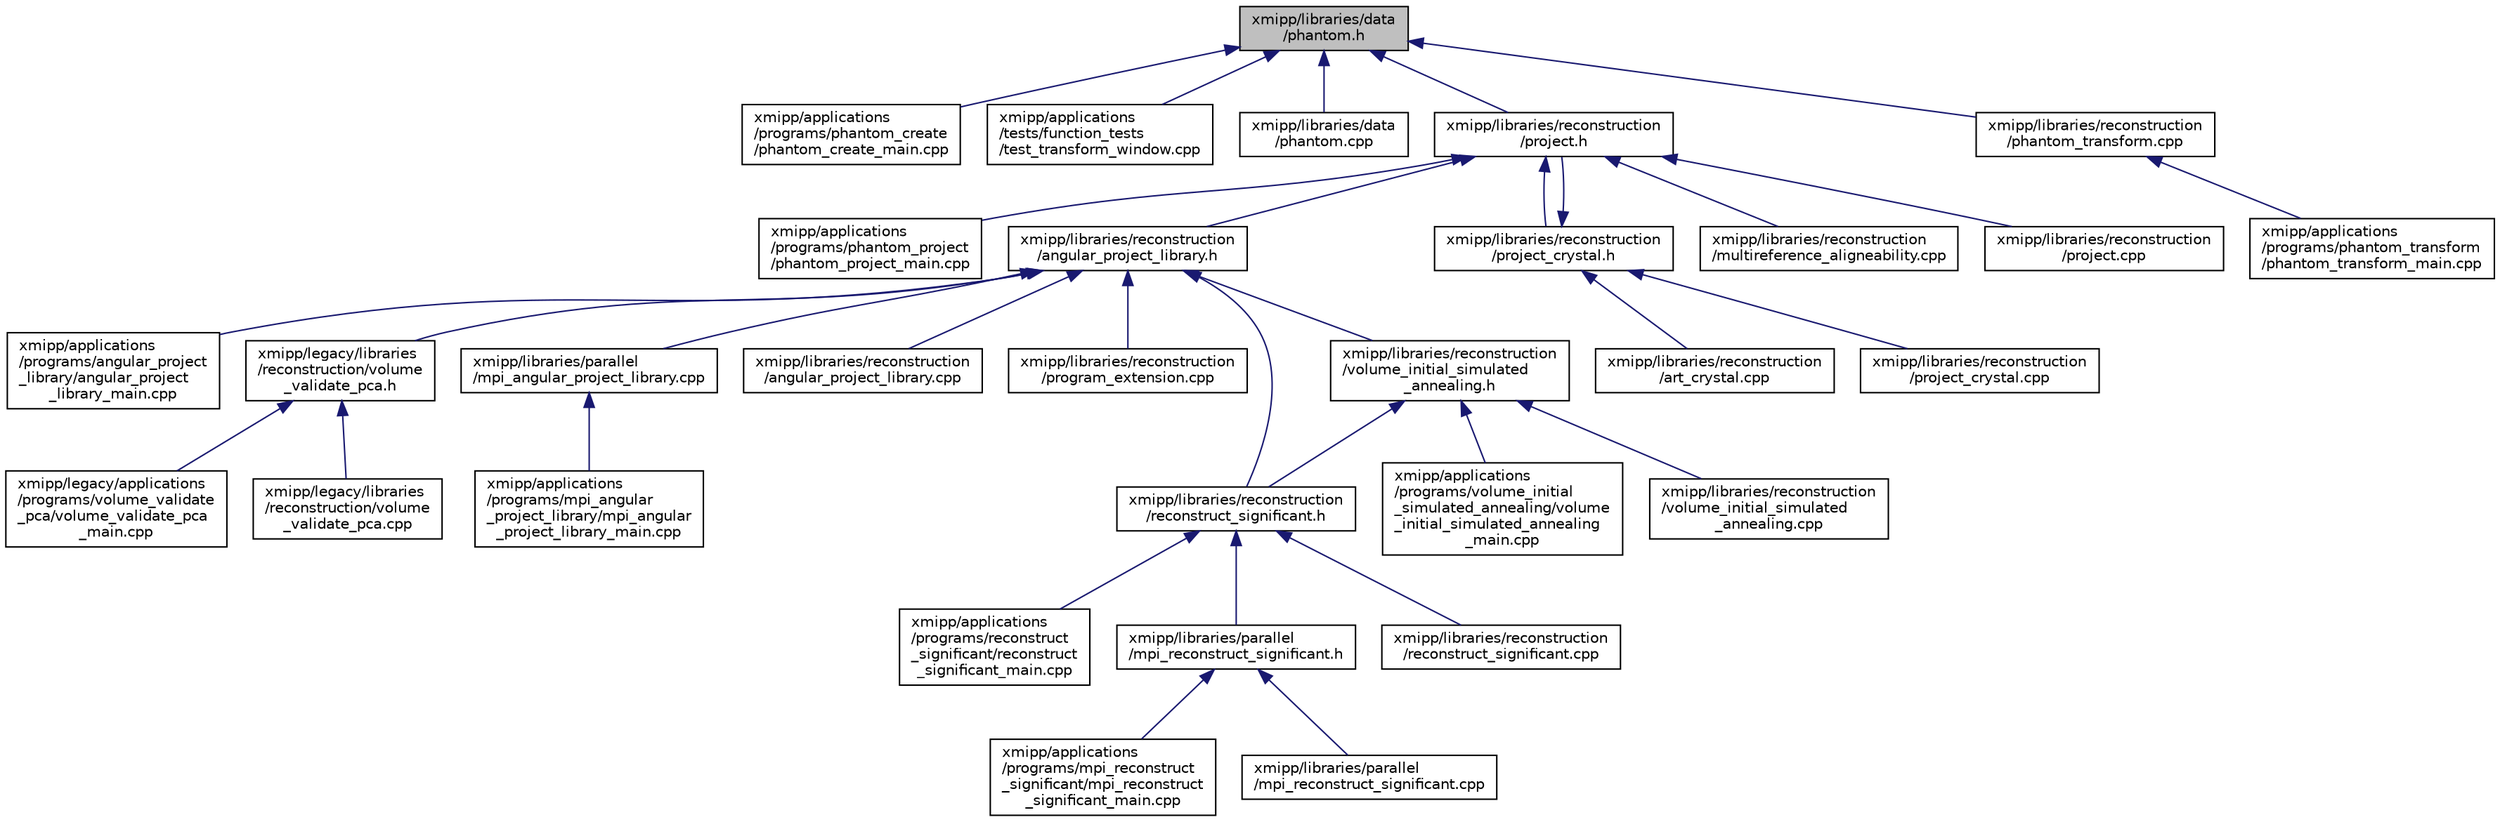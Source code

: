 digraph "xmipp/libraries/data/phantom.h"
{
  edge [fontname="Helvetica",fontsize="10",labelfontname="Helvetica",labelfontsize="10"];
  node [fontname="Helvetica",fontsize="10",shape=record];
  Node19 [label="xmipp/libraries/data\l/phantom.h",height=0.2,width=0.4,color="black", fillcolor="grey75", style="filled", fontcolor="black"];
  Node19 -> Node20 [dir="back",color="midnightblue",fontsize="10",style="solid",fontname="Helvetica"];
  Node20 [label="xmipp/applications\l/programs/phantom_create\l/phantom_create_main.cpp",height=0.2,width=0.4,color="black", fillcolor="white", style="filled",URL="$phantom__create__main_8cpp.html"];
  Node19 -> Node21 [dir="back",color="midnightblue",fontsize="10",style="solid",fontname="Helvetica"];
  Node21 [label="xmipp/applications\l/tests/function_tests\l/test_transform_window.cpp",height=0.2,width=0.4,color="black", fillcolor="white", style="filled",URL="$test__transform__window_8cpp.html"];
  Node19 -> Node22 [dir="back",color="midnightblue",fontsize="10",style="solid",fontname="Helvetica"];
  Node22 [label="xmipp/libraries/data\l/phantom.cpp",height=0.2,width=0.4,color="black", fillcolor="white", style="filled",URL="$phantom_8cpp.html"];
  Node19 -> Node23 [dir="back",color="midnightblue",fontsize="10",style="solid",fontname="Helvetica"];
  Node23 [label="xmipp/libraries/reconstruction\l/project.h",height=0.2,width=0.4,color="black", fillcolor="white", style="filled",URL="$project_8h.html"];
  Node23 -> Node24 [dir="back",color="midnightblue",fontsize="10",style="solid",fontname="Helvetica"];
  Node24 [label="xmipp/applications\l/programs/phantom_project\l/phantom_project_main.cpp",height=0.2,width=0.4,color="black", fillcolor="white", style="filled",URL="$phantom__project__main_8cpp.html"];
  Node23 -> Node25 [dir="back",color="midnightblue",fontsize="10",style="solid",fontname="Helvetica"];
  Node25 [label="xmipp/libraries/reconstruction\l/angular_project_library.h",height=0.2,width=0.4,color="black", fillcolor="white", style="filled",URL="$angular__project__library_8h.html"];
  Node25 -> Node26 [dir="back",color="midnightblue",fontsize="10",style="solid",fontname="Helvetica"];
  Node26 [label="xmipp/applications\l/programs/angular_project\l_library/angular_project\l_library_main.cpp",height=0.2,width=0.4,color="black", fillcolor="white", style="filled",URL="$angular__project__library__main_8cpp.html"];
  Node25 -> Node27 [dir="back",color="midnightblue",fontsize="10",style="solid",fontname="Helvetica"];
  Node27 [label="xmipp/legacy/libraries\l/reconstruction/volume\l_validate_pca.h",height=0.2,width=0.4,color="black", fillcolor="white", style="filled",URL="$volume__validate__pca_8h.html"];
  Node27 -> Node28 [dir="back",color="midnightblue",fontsize="10",style="solid",fontname="Helvetica"];
  Node28 [label="xmipp/legacy/applications\l/programs/volume_validate\l_pca/volume_validate_pca\l_main.cpp",height=0.2,width=0.4,color="black", fillcolor="white", style="filled",URL="$volume__validate__pca__main_8cpp.html"];
  Node27 -> Node29 [dir="back",color="midnightblue",fontsize="10",style="solid",fontname="Helvetica"];
  Node29 [label="xmipp/legacy/libraries\l/reconstruction/volume\l_validate_pca.cpp",height=0.2,width=0.4,color="black", fillcolor="white", style="filled",URL="$volume__validate__pca_8cpp.html"];
  Node25 -> Node30 [dir="back",color="midnightblue",fontsize="10",style="solid",fontname="Helvetica"];
  Node30 [label="xmipp/libraries/parallel\l/mpi_angular_project_library.cpp",height=0.2,width=0.4,color="black", fillcolor="white", style="filled",URL="$mpi__angular__project__library_8cpp.html"];
  Node30 -> Node31 [dir="back",color="midnightblue",fontsize="10",style="solid",fontname="Helvetica"];
  Node31 [label="xmipp/applications\l/programs/mpi_angular\l_project_library/mpi_angular\l_project_library_main.cpp",height=0.2,width=0.4,color="black", fillcolor="white", style="filled",URL="$mpi__angular__project__library__main_8cpp.html"];
  Node25 -> Node32 [dir="back",color="midnightblue",fontsize="10",style="solid",fontname="Helvetica"];
  Node32 [label="xmipp/libraries/reconstruction\l/angular_project_library.cpp",height=0.2,width=0.4,color="black", fillcolor="white", style="filled",URL="$angular__project__library_8cpp.html"];
  Node25 -> Node33 [dir="back",color="midnightblue",fontsize="10",style="solid",fontname="Helvetica"];
  Node33 [label="xmipp/libraries/reconstruction\l/program_extension.cpp",height=0.2,width=0.4,color="black", fillcolor="white", style="filled",URL="$program__extension_8cpp.html"];
  Node25 -> Node34 [dir="back",color="midnightblue",fontsize="10",style="solid",fontname="Helvetica"];
  Node34 [label="xmipp/libraries/reconstruction\l/reconstruct_significant.h",height=0.2,width=0.4,color="black", fillcolor="white", style="filled",URL="$reconstruct__significant_8h.html"];
  Node34 -> Node35 [dir="back",color="midnightblue",fontsize="10",style="solid",fontname="Helvetica"];
  Node35 [label="xmipp/applications\l/programs/reconstruct\l_significant/reconstruct\l_significant_main.cpp",height=0.2,width=0.4,color="black", fillcolor="white", style="filled",URL="$reconstruct__significant__main_8cpp.html"];
  Node34 -> Node36 [dir="back",color="midnightblue",fontsize="10",style="solid",fontname="Helvetica"];
  Node36 [label="xmipp/libraries/parallel\l/mpi_reconstruct_significant.h",height=0.2,width=0.4,color="black", fillcolor="white", style="filled",URL="$mpi__reconstruct__significant_8h.html"];
  Node36 -> Node37 [dir="back",color="midnightblue",fontsize="10",style="solid",fontname="Helvetica"];
  Node37 [label="xmipp/applications\l/programs/mpi_reconstruct\l_significant/mpi_reconstruct\l_significant_main.cpp",height=0.2,width=0.4,color="black", fillcolor="white", style="filled",URL="$mpi__reconstruct__significant__main_8cpp.html"];
  Node36 -> Node38 [dir="back",color="midnightblue",fontsize="10",style="solid",fontname="Helvetica"];
  Node38 [label="xmipp/libraries/parallel\l/mpi_reconstruct_significant.cpp",height=0.2,width=0.4,color="black", fillcolor="white", style="filled",URL="$mpi__reconstruct__significant_8cpp.html"];
  Node34 -> Node39 [dir="back",color="midnightblue",fontsize="10",style="solid",fontname="Helvetica"];
  Node39 [label="xmipp/libraries/reconstruction\l/reconstruct_significant.cpp",height=0.2,width=0.4,color="black", fillcolor="white", style="filled",URL="$reconstruct__significant_8cpp.html"];
  Node25 -> Node40 [dir="back",color="midnightblue",fontsize="10",style="solid",fontname="Helvetica"];
  Node40 [label="xmipp/libraries/reconstruction\l/volume_initial_simulated\l_annealing.h",height=0.2,width=0.4,color="black", fillcolor="white", style="filled",URL="$volume__initial__simulated__annealing_8h.html"];
  Node40 -> Node41 [dir="back",color="midnightblue",fontsize="10",style="solid",fontname="Helvetica"];
  Node41 [label="xmipp/applications\l/programs/volume_initial\l_simulated_annealing/volume\l_initial_simulated_annealing\l_main.cpp",height=0.2,width=0.4,color="black", fillcolor="white", style="filled",URL="$volume__initial__simulated__annealing__main_8cpp.html"];
  Node40 -> Node34 [dir="back",color="midnightblue",fontsize="10",style="solid",fontname="Helvetica"];
  Node40 -> Node42 [dir="back",color="midnightblue",fontsize="10",style="solid",fontname="Helvetica"];
  Node42 [label="xmipp/libraries/reconstruction\l/volume_initial_simulated\l_annealing.cpp",height=0.2,width=0.4,color="black", fillcolor="white", style="filled",URL="$volume__initial__simulated__annealing_8cpp.html"];
  Node23 -> Node43 [dir="back",color="midnightblue",fontsize="10",style="solid",fontname="Helvetica"];
  Node43 [label="xmipp/libraries/reconstruction\l/project_crystal.h",height=0.2,width=0.4,color="black", fillcolor="white", style="filled",URL="$project__crystal_8h.html"];
  Node43 -> Node44 [dir="back",color="midnightblue",fontsize="10",style="solid",fontname="Helvetica"];
  Node44 [label="xmipp/libraries/reconstruction\l/art_crystal.cpp",height=0.2,width=0.4,color="black", fillcolor="white", style="filled",URL="$art__crystal_8cpp.html"];
  Node43 -> Node23 [dir="back",color="midnightblue",fontsize="10",style="solid",fontname="Helvetica"];
  Node43 -> Node45 [dir="back",color="midnightblue",fontsize="10",style="solid",fontname="Helvetica"];
  Node45 [label="xmipp/libraries/reconstruction\l/project_crystal.cpp",height=0.2,width=0.4,color="black", fillcolor="white", style="filled",URL="$project__crystal_8cpp.html"];
  Node23 -> Node46 [dir="back",color="midnightblue",fontsize="10",style="solid",fontname="Helvetica"];
  Node46 [label="xmipp/libraries/reconstruction\l/multireference_aligneability.cpp",height=0.2,width=0.4,color="black", fillcolor="white", style="filled",URL="$multireference__aligneability_8cpp.html"];
  Node23 -> Node47 [dir="back",color="midnightblue",fontsize="10",style="solid",fontname="Helvetica"];
  Node47 [label="xmipp/libraries/reconstruction\l/project.cpp",height=0.2,width=0.4,color="black", fillcolor="white", style="filled",URL="$project_8cpp.html"];
  Node19 -> Node48 [dir="back",color="midnightblue",fontsize="10",style="solid",fontname="Helvetica"];
  Node48 [label="xmipp/libraries/reconstruction\l/phantom_transform.cpp",height=0.2,width=0.4,color="black", fillcolor="white", style="filled",URL="$phantom__transform_8cpp.html"];
  Node48 -> Node49 [dir="back",color="midnightblue",fontsize="10",style="solid",fontname="Helvetica"];
  Node49 [label="xmipp/applications\l/programs/phantom_transform\l/phantom_transform_main.cpp",height=0.2,width=0.4,color="black", fillcolor="white", style="filled",URL="$phantom__transform__main_8cpp.html"];
}
